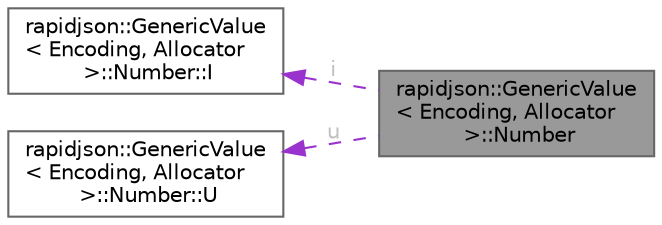 digraph "rapidjson::GenericValue&lt; Encoding, Allocator &gt;::Number"
{
 // LATEX_PDF_SIZE
  bgcolor="transparent";
  edge [fontname=Helvetica,fontsize=10,labelfontname=Helvetica,labelfontsize=10];
  node [fontname=Helvetica,fontsize=10,shape=box,height=0.2,width=0.4];
  rankdir="LR";
  Node1 [id="Node000001",label="rapidjson::GenericValue\l\< Encoding, Allocator\l \>::Number",height=0.2,width=0.4,color="gray40", fillcolor="grey60", style="filled", fontcolor="black",tooltip=" "];
  Node2 -> Node1 [id="edge1_Node000001_Node000002",dir="back",color="darkorchid3",style="dashed",tooltip=" ",label=" i",fontcolor="grey" ];
  Node2 [id="Node000002",label="rapidjson::GenericValue\l\< Encoding, Allocator\l \>::Number::I",height=0.2,width=0.4,color="gray40", fillcolor="white", style="filled",URL="$structrapidjson_1_1_generic_value_1_1_number_1_1_i.html",tooltip=" "];
  Node3 -> Node1 [id="edge2_Node000001_Node000003",dir="back",color="darkorchid3",style="dashed",tooltip=" ",label=" u",fontcolor="grey" ];
  Node3 [id="Node000003",label="rapidjson::GenericValue\l\< Encoding, Allocator\l \>::Number::U",height=0.2,width=0.4,color="gray40", fillcolor="white", style="filled",URL="$structrapidjson_1_1_generic_value_1_1_number_1_1_u.html",tooltip=" "];
}
